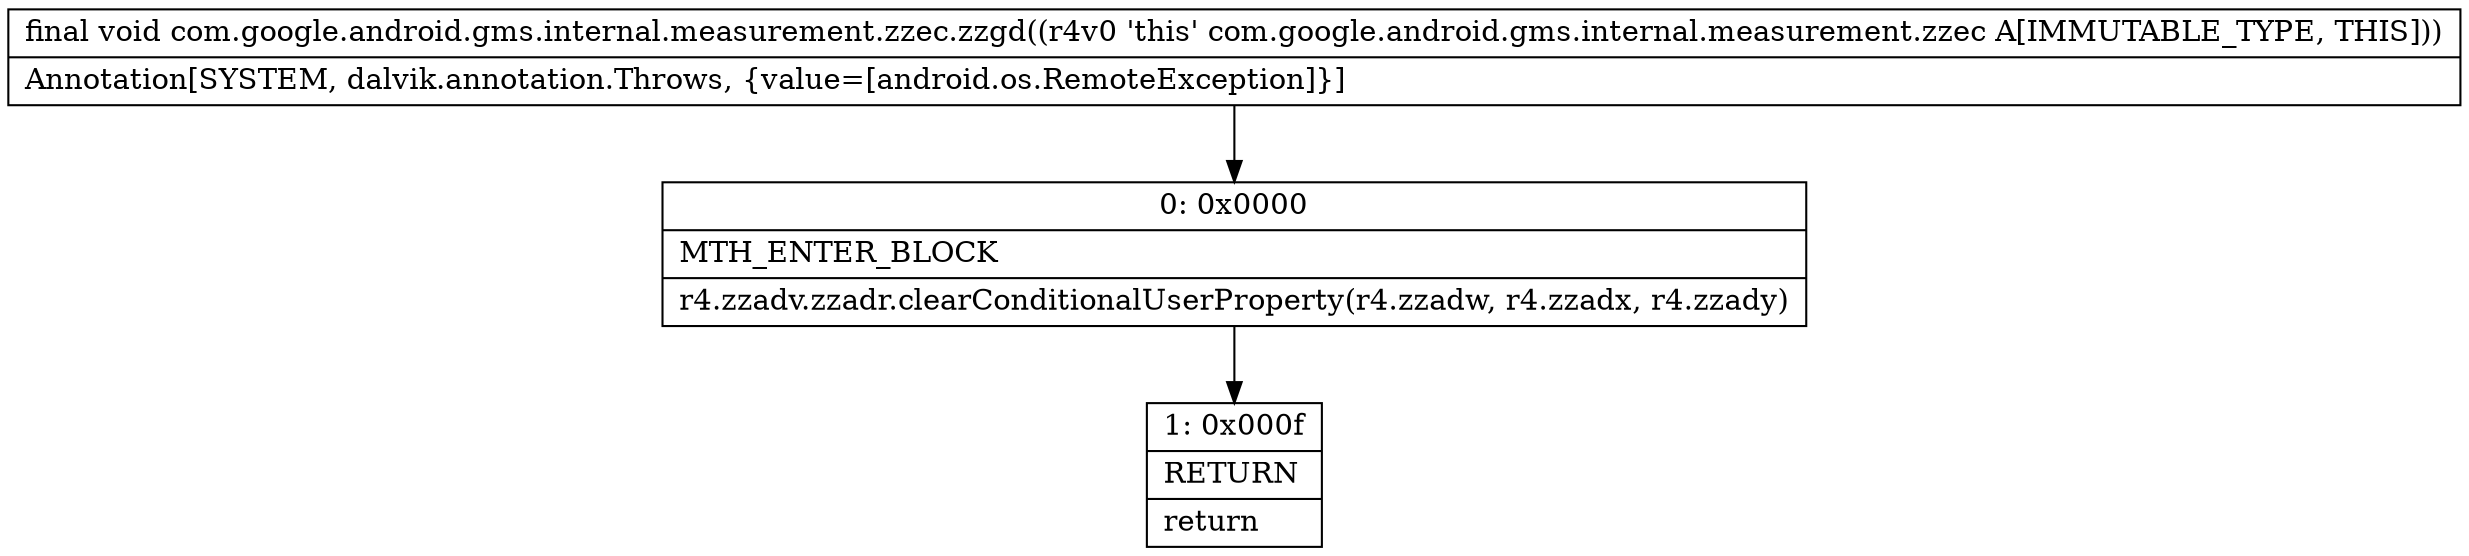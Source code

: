 digraph "CFG forcom.google.android.gms.internal.measurement.zzec.zzgd()V" {
Node_0 [shape=record,label="{0\:\ 0x0000|MTH_ENTER_BLOCK\l|r4.zzadv.zzadr.clearConditionalUserProperty(r4.zzadw, r4.zzadx, r4.zzady)\l}"];
Node_1 [shape=record,label="{1\:\ 0x000f|RETURN\l|return\l}"];
MethodNode[shape=record,label="{final void com.google.android.gms.internal.measurement.zzec.zzgd((r4v0 'this' com.google.android.gms.internal.measurement.zzec A[IMMUTABLE_TYPE, THIS]))  | Annotation[SYSTEM, dalvik.annotation.Throws, \{value=[android.os.RemoteException]\}]\l}"];
MethodNode -> Node_0;
Node_0 -> Node_1;
}


